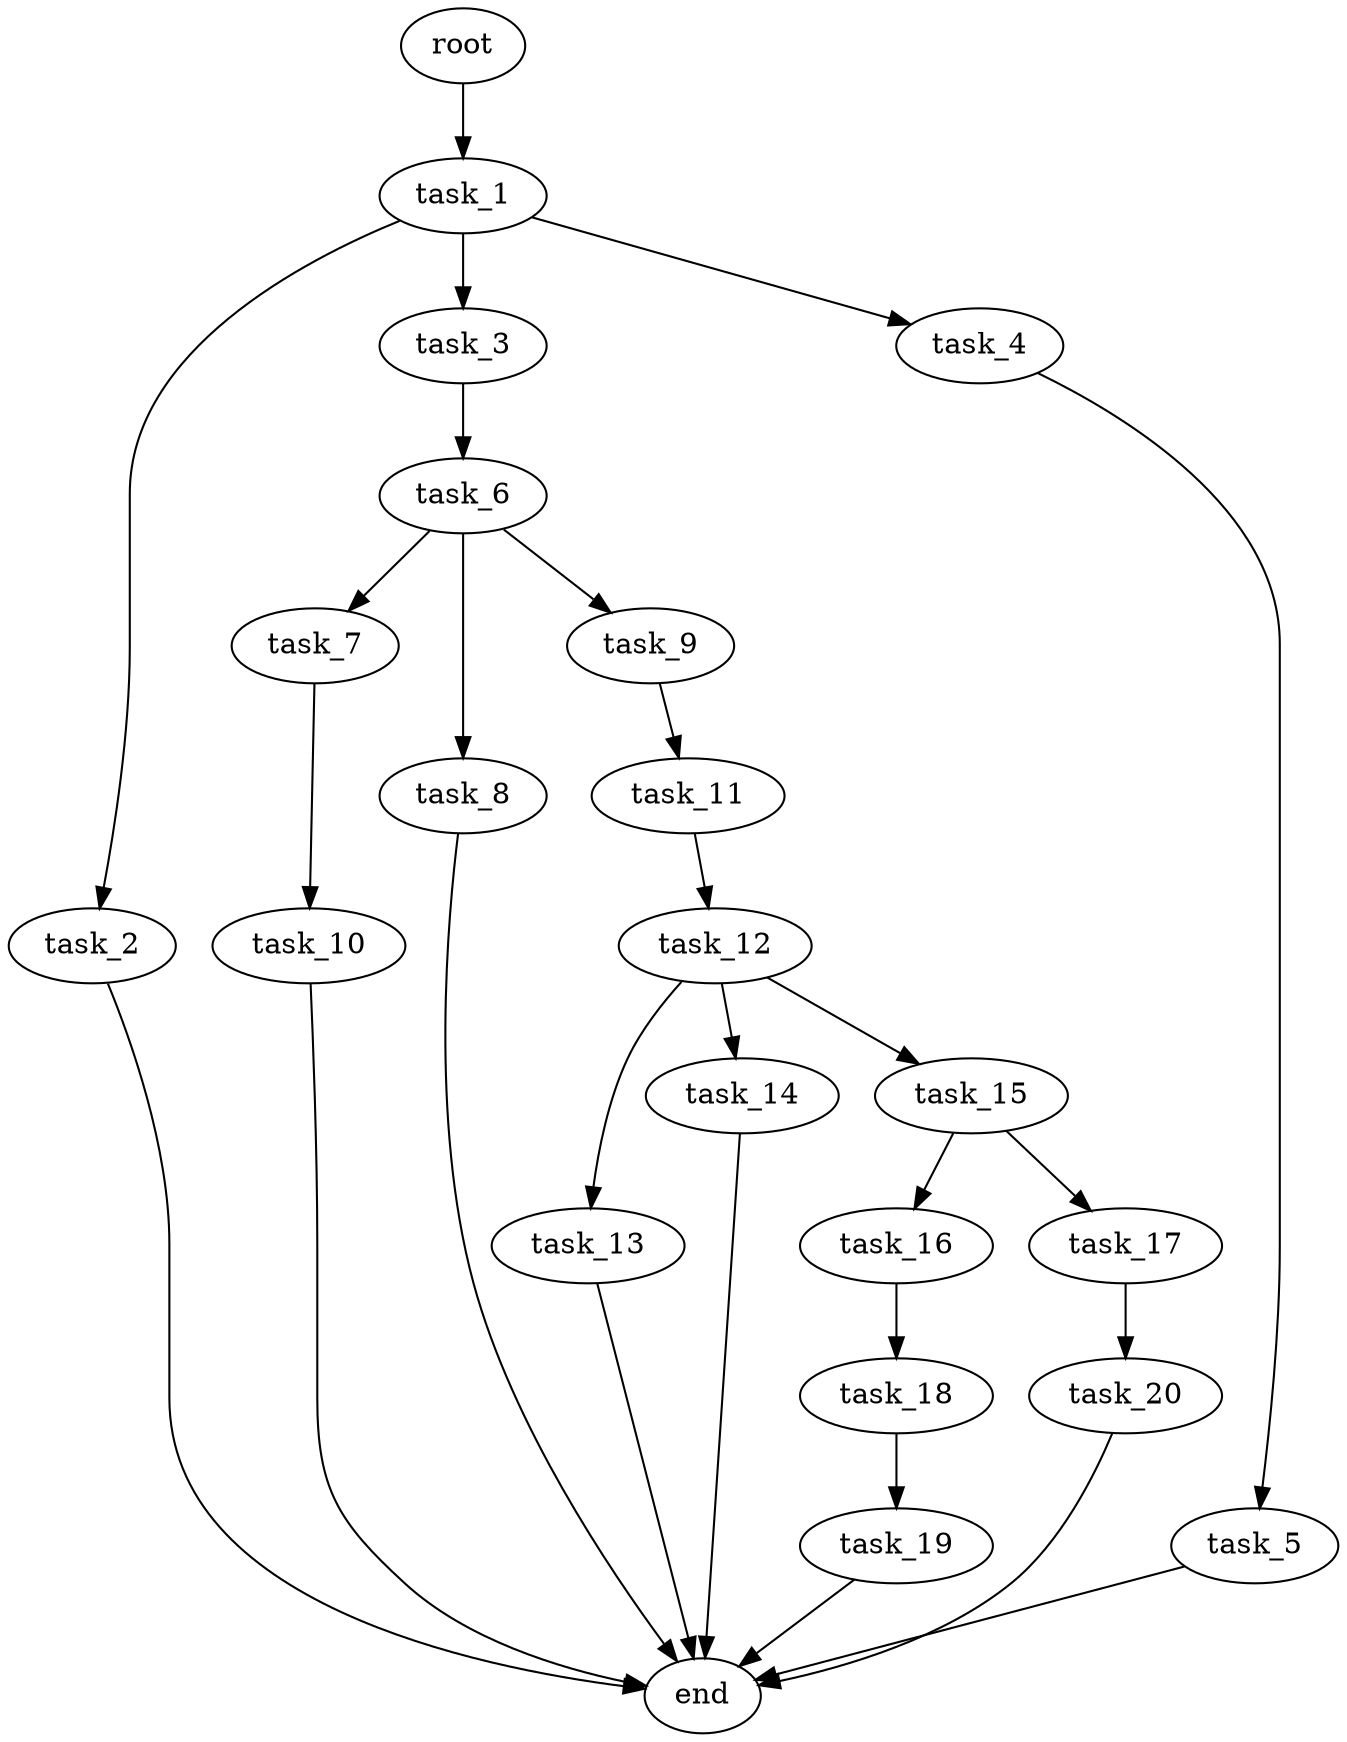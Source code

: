 digraph G {
  root [size="0.000000e+00"];
  task_1 [size="6.592156e+10"];
  task_2 [size="8.383533e+10"];
  task_3 [size="6.282853e+10"];
  task_4 [size="9.034134e+10"];
  task_5 [size="6.463760e+10"];
  task_6 [size="3.090020e+10"];
  task_7 [size="4.408791e+10"];
  task_8 [size="5.796158e+10"];
  task_9 [size="7.323865e+10"];
  task_10 [size="9.022436e+09"];
  task_11 [size="2.951809e+10"];
  task_12 [size="7.475061e+10"];
  task_13 [size="1.757225e+10"];
  task_14 [size="1.322466e+10"];
  task_15 [size="5.394538e+10"];
  task_16 [size="9.714924e+10"];
  task_17 [size="5.308993e+10"];
  task_18 [size="9.134956e+10"];
  task_19 [size="8.304896e+10"];
  task_20 [size="2.570444e+10"];
  end [size="0.000000e+00"];

  root -> task_1 [size="1.000000e-12"];
  task_1 -> task_2 [size="8.383533e+08"];
  task_1 -> task_3 [size="6.282853e+08"];
  task_1 -> task_4 [size="9.034134e+08"];
  task_2 -> end [size="1.000000e-12"];
  task_3 -> task_6 [size="3.090020e+08"];
  task_4 -> task_5 [size="6.463760e+08"];
  task_5 -> end [size="1.000000e-12"];
  task_6 -> task_7 [size="4.408791e+08"];
  task_6 -> task_8 [size="5.796158e+08"];
  task_6 -> task_9 [size="7.323865e+08"];
  task_7 -> task_10 [size="9.022436e+07"];
  task_8 -> end [size="1.000000e-12"];
  task_9 -> task_11 [size="2.951809e+08"];
  task_10 -> end [size="1.000000e-12"];
  task_11 -> task_12 [size="7.475061e+08"];
  task_12 -> task_13 [size="1.757225e+08"];
  task_12 -> task_14 [size="1.322466e+08"];
  task_12 -> task_15 [size="5.394538e+08"];
  task_13 -> end [size="1.000000e-12"];
  task_14 -> end [size="1.000000e-12"];
  task_15 -> task_16 [size="9.714924e+08"];
  task_15 -> task_17 [size="5.308993e+08"];
  task_16 -> task_18 [size="9.134956e+08"];
  task_17 -> task_20 [size="2.570444e+08"];
  task_18 -> task_19 [size="8.304896e+08"];
  task_19 -> end [size="1.000000e-12"];
  task_20 -> end [size="1.000000e-12"];
}
